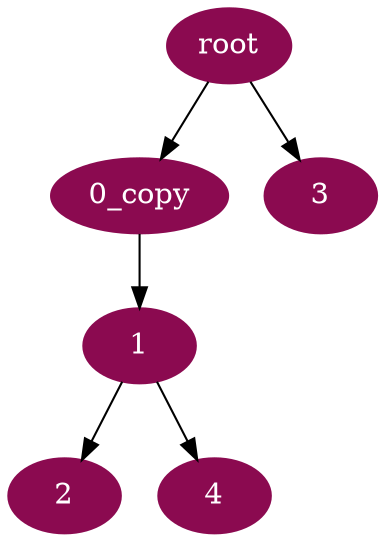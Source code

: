 digraph G {
node [color=deeppink4, style=filled, fontcolor=white];
"0_copy" -> 1;
1 -> 2;
"root" -> 3;
1 -> 4;
"root" -> "0_copy";
}

